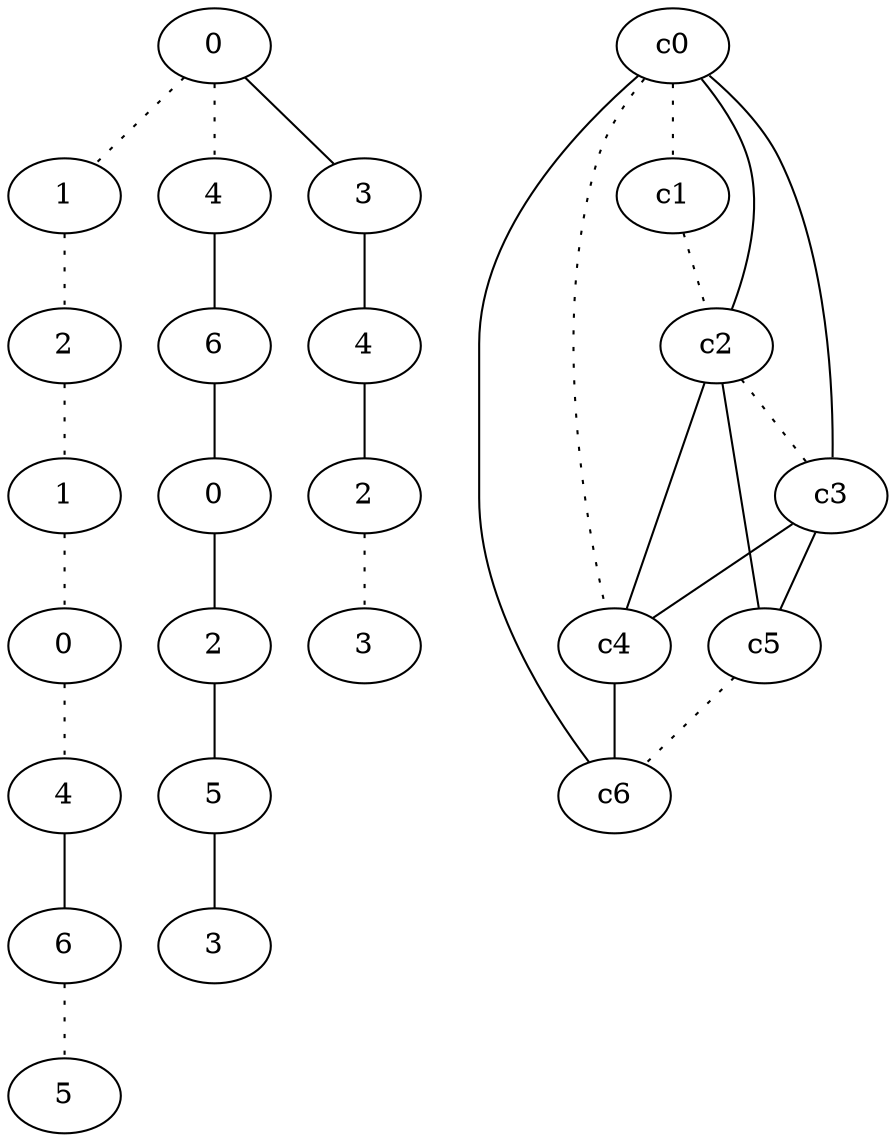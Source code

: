 graph {
a0[label=0];
a1[label=1];
a2[label=2];
a3[label=1];
a4[label=0];
a5[label=4];
a6[label=6];
a7[label=5];
a8[label=4];
a9[label=6];
a10[label=0];
a11[label=2];
a12[label=5];
a13[label=3];
a14[label=3];
a15[label=4];
a16[label=2];
a17[label=3];
a0 -- a1 [style=dotted];
a0 -- a8 [style=dotted];
a0 -- a14;
a1 -- a2 [style=dotted];
a2 -- a3 [style=dotted];
a3 -- a4 [style=dotted];
a4 -- a5 [style=dotted];
a5 -- a6;
a6 -- a7 [style=dotted];
a8 -- a9;
a9 -- a10;
a10 -- a11;
a11 -- a12;
a12 -- a13;
a14 -- a15;
a15 -- a16;
a16 -- a17 [style=dotted];
c0 -- c1 [style=dotted];
c0 -- c2;
c0 -- c3;
c0 -- c4 [style=dotted];
c0 -- c6;
c1 -- c2 [style=dotted];
c2 -- c3 [style=dotted];
c2 -- c4;
c2 -- c5;
c3 -- c4;
c3 -- c5;
c4 -- c6;
c5 -- c6 [style=dotted];
}

